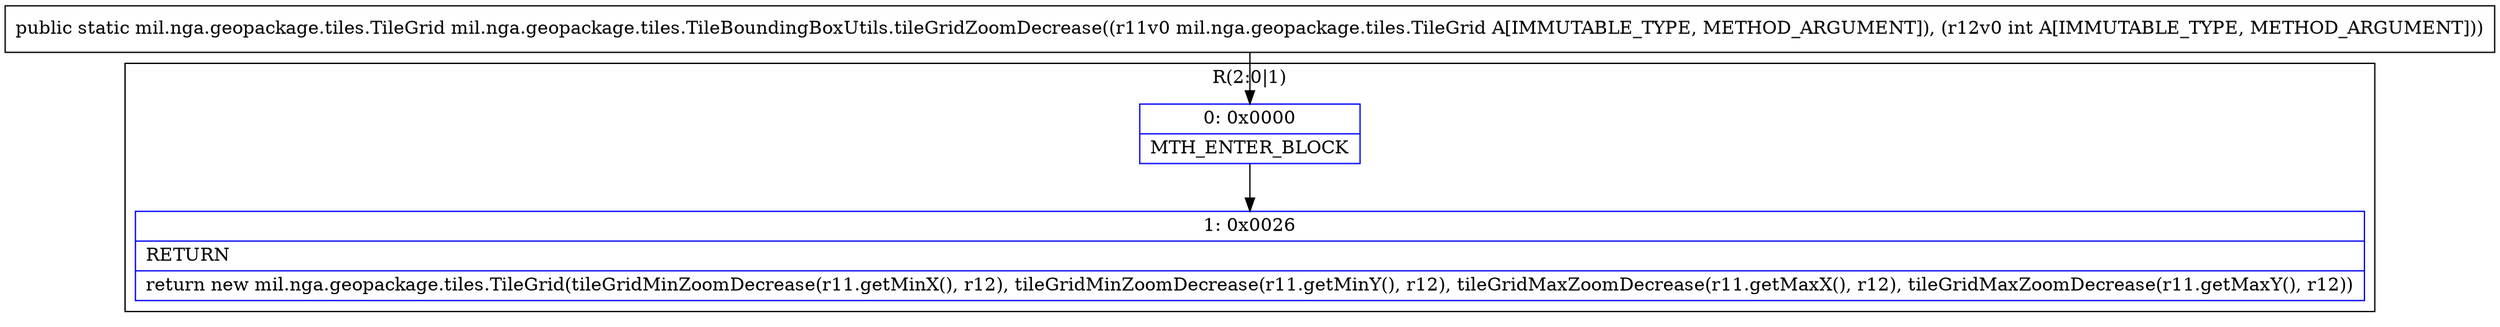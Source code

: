 digraph "CFG formil.nga.geopackage.tiles.TileBoundingBoxUtils.tileGridZoomDecrease(Lmil\/nga\/geopackage\/tiles\/TileGrid;I)Lmil\/nga\/geopackage\/tiles\/TileGrid;" {
subgraph cluster_Region_526335026 {
label = "R(2:0|1)";
node [shape=record,color=blue];
Node_0 [shape=record,label="{0\:\ 0x0000|MTH_ENTER_BLOCK\l}"];
Node_1 [shape=record,label="{1\:\ 0x0026|RETURN\l|return new mil.nga.geopackage.tiles.TileGrid(tileGridMinZoomDecrease(r11.getMinX(), r12), tileGridMinZoomDecrease(r11.getMinY(), r12), tileGridMaxZoomDecrease(r11.getMaxX(), r12), tileGridMaxZoomDecrease(r11.getMaxY(), r12))\l}"];
}
MethodNode[shape=record,label="{public static mil.nga.geopackage.tiles.TileGrid mil.nga.geopackage.tiles.TileBoundingBoxUtils.tileGridZoomDecrease((r11v0 mil.nga.geopackage.tiles.TileGrid A[IMMUTABLE_TYPE, METHOD_ARGUMENT]), (r12v0 int A[IMMUTABLE_TYPE, METHOD_ARGUMENT])) }"];
MethodNode -> Node_0;
Node_0 -> Node_1;
}

